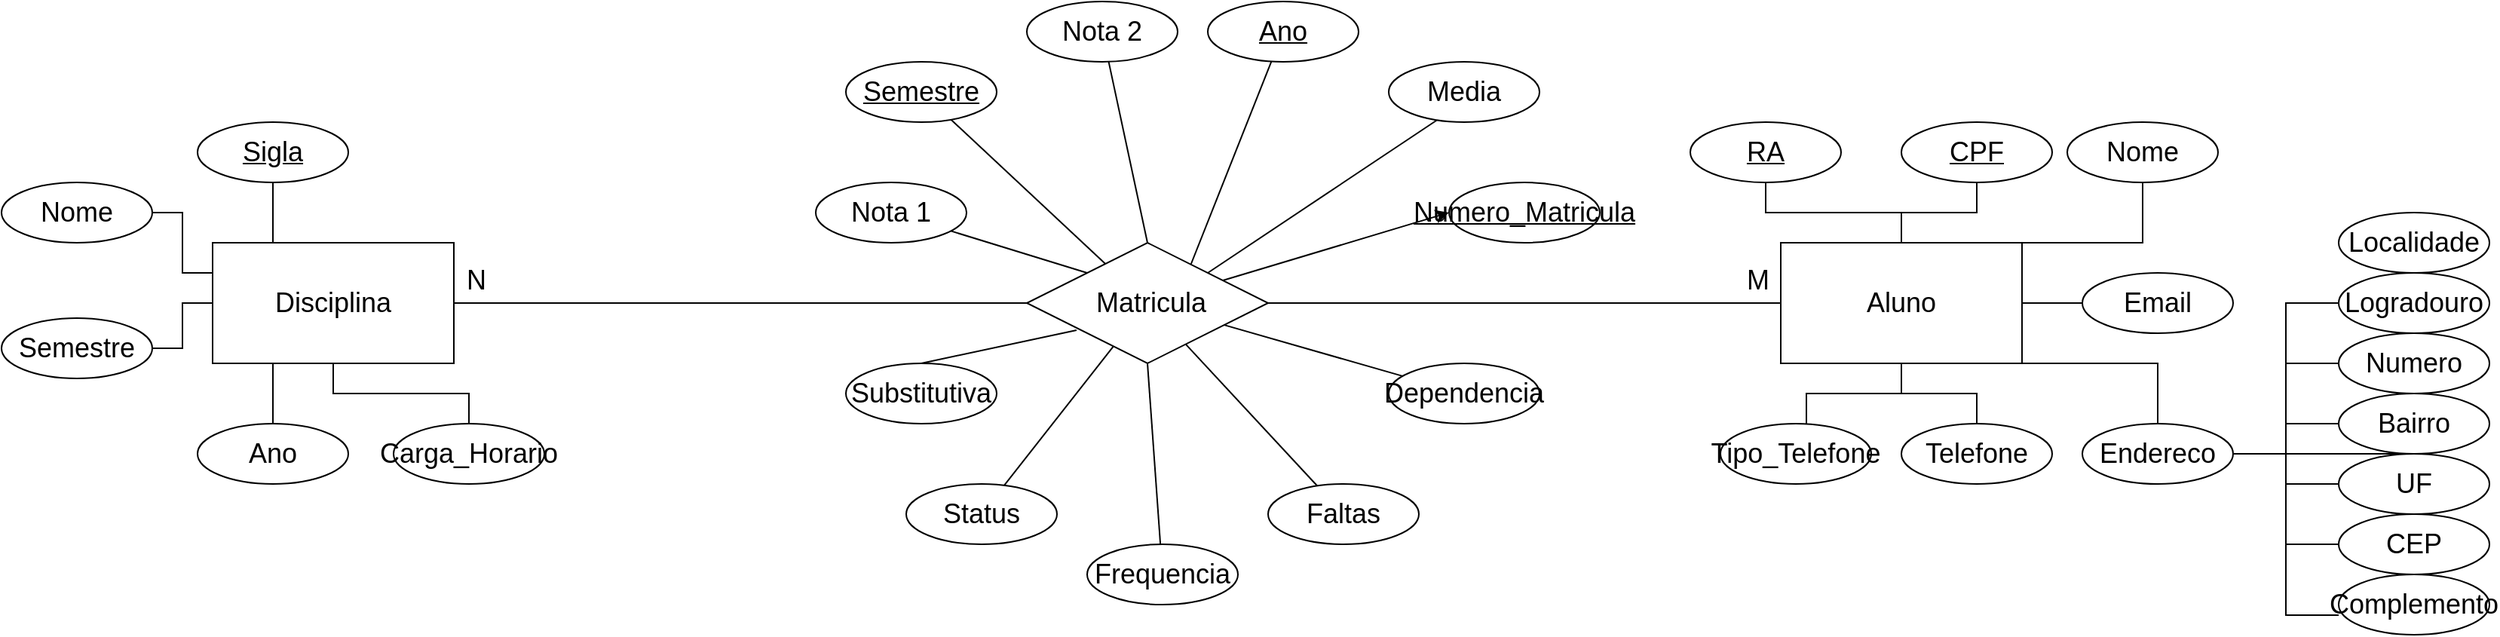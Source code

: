 <mxfile version="16.5.1" type="device"><diagram id="R2lEEEUBdFMjLlhIrx00" name="Page-1"><mxGraphModel dx="1902" dy="1257" grid="1" gridSize="10" guides="1" tooltips="1" connect="1" arrows="1" fold="1" page="0" pageScale="1" pageWidth="850" pageHeight="1100" math="0" shadow="0" extFonts="Permanent Marker^https://fonts.googleapis.com/css?family=Permanent+Marker"><root><mxCell id="0"/><mxCell id="1" parent="0"/><mxCell id="Q3evpuUXSJVmmvy_ZkUt-48" style="edgeStyle=orthogonalEdgeStyle;rounded=0;orthogonalLoop=1;jettySize=auto;html=1;exitX=0;exitY=0.25;exitDx=0;exitDy=0;entryX=1;entryY=0.5;entryDx=0;entryDy=0;fontSize=18;endArrow=none;endFill=0;" parent="1" source="Q3evpuUXSJVmmvy_ZkUt-1" target="Q3evpuUXSJVmmvy_ZkUt-38" edge="1"><mxGeometry relative="1" as="geometry"/></mxCell><mxCell id="Q3evpuUXSJVmmvy_ZkUt-50" style="edgeStyle=orthogonalEdgeStyle;rounded=0;orthogonalLoop=1;jettySize=auto;html=1;fontSize=18;endArrow=none;endFill=0;entryX=1;entryY=0.5;entryDx=0;entryDy=0;" parent="1" source="Q3evpuUXSJVmmvy_ZkUt-1" target="Q3evpuUXSJVmmvy_ZkUt-45" edge="1"><mxGeometry relative="1" as="geometry"><mxPoint x="-330" y="150" as="targetPoint"/></mxGeometry></mxCell><mxCell id="Q3evpuUXSJVmmvy_ZkUt-51" style="edgeStyle=orthogonalEdgeStyle;rounded=0;orthogonalLoop=1;jettySize=auto;html=1;exitX=0.25;exitY=1;exitDx=0;exitDy=0;entryX=0.5;entryY=0;entryDx=0;entryDy=0;fontSize=18;endArrow=none;endFill=0;" parent="1" source="Q3evpuUXSJVmmvy_ZkUt-1" target="Q3evpuUXSJVmmvy_ZkUt-46" edge="1"><mxGeometry relative="1" as="geometry"/></mxCell><mxCell id="Q3evpuUXSJVmmvy_ZkUt-62" style="edgeStyle=orthogonalEdgeStyle;rounded=0;orthogonalLoop=1;jettySize=auto;html=1;entryX=0.5;entryY=1;entryDx=0;entryDy=0;fontSize=18;endArrow=none;endFill=0;exitX=0.25;exitY=0;exitDx=0;exitDy=0;" parent="1" source="Q3evpuUXSJVmmvy_ZkUt-1" target="Q3evpuUXSJVmmvy_ZkUt-39" edge="1"><mxGeometry relative="1" as="geometry"/></mxCell><mxCell id="Q3evpuUXSJVmmvy_ZkUt-63" style="edgeStyle=orthogonalEdgeStyle;rounded=0;orthogonalLoop=1;jettySize=auto;html=1;entryX=0;entryY=0.5;entryDx=0;entryDy=0;fontSize=18;endArrow=none;endFill=0;" parent="1" source="Q3evpuUXSJVmmvy_ZkUt-1" target="Q3evpuUXSJVmmvy_ZkUt-11" edge="1"><mxGeometry relative="1" as="geometry"/></mxCell><mxCell id="Q3evpuUXSJVmmvy_ZkUt-65" style="edgeStyle=orthogonalEdgeStyle;rounded=0;orthogonalLoop=1;jettySize=auto;html=1;entryX=0.5;entryY=0;entryDx=0;entryDy=0;fontSize=18;endArrow=none;endFill=0;" parent="1" source="Q3evpuUXSJVmmvy_ZkUt-1" target="Q3evpuUXSJVmmvy_ZkUt-64" edge="1"><mxGeometry relative="1" as="geometry"/></mxCell><mxCell id="Q3evpuUXSJVmmvy_ZkUt-1" value="Disciplina" style="rounded=0;whiteSpace=wrap;html=1;fontSize=18;" parent="1" vertex="1"><mxGeometry x="-300" y="80" width="160" height="80" as="geometry"/></mxCell><mxCell id="Q3evpuUXSJVmmvy_ZkUt-40" style="rounded=0;orthogonalLoop=1;jettySize=auto;html=1;exitX=0;exitY=0;exitDx=0;exitDy=0;fontSize=18;endArrow=none;endFill=0;" parent="1" source="Q3evpuUXSJVmmvy_ZkUt-11" target="Q3evpuUXSJVmmvy_ZkUt-35" edge="1"><mxGeometry relative="1" as="geometry"/></mxCell><mxCell id="Q3evpuUXSJVmmvy_ZkUt-41" style="rounded=0;orthogonalLoop=1;jettySize=auto;html=1;exitX=0.5;exitY=0;exitDx=0;exitDy=0;fontSize=18;endArrow=none;endFill=0;" parent="1" source="Q3evpuUXSJVmmvy_ZkUt-11" target="Q3evpuUXSJVmmvy_ZkUt-36" edge="1"><mxGeometry relative="1" as="geometry"/></mxCell><mxCell id="Q3evpuUXSJVmmvy_ZkUt-42" style="rounded=0;orthogonalLoop=1;jettySize=auto;html=1;exitX=1;exitY=0;exitDx=0;exitDy=0;entryX=0.33;entryY=0.95;entryDx=0;entryDy=0;fontSize=18;endArrow=none;endFill=0;entryPerimeter=0;" parent="1" source="Q3evpuUXSJVmmvy_ZkUt-11" target="Q3evpuUXSJVmmvy_ZkUt-37" edge="1"><mxGeometry relative="1" as="geometry"/></mxCell><mxCell id="Q3evpuUXSJVmmvy_ZkUt-44" style="rounded=0;orthogonalLoop=1;jettySize=auto;html=1;exitX=0.206;exitY=0.725;exitDx=0;exitDy=0;entryX=0.5;entryY=0;entryDx=0;entryDy=0;fontSize=18;endArrow=none;endFill=0;exitPerimeter=0;" parent="1" source="Q3evpuUXSJVmmvy_ZkUt-11" target="Q3evpuUXSJVmmvy_ZkUt-43" edge="1"><mxGeometry relative="1" as="geometry"/></mxCell><mxCell id="Q3evpuUXSJVmmvy_ZkUt-54" style="edgeStyle=orthogonalEdgeStyle;rounded=0;orthogonalLoop=1;jettySize=auto;html=1;exitX=1;exitY=0.5;exitDx=0;exitDy=0;entryX=0;entryY=0.5;entryDx=0;entryDy=0;fontSize=18;endArrow=none;endFill=0;" parent="1" source="Q3evpuUXSJVmmvy_ZkUt-11" target="Q3evpuUXSJVmmvy_ZkUt-17" edge="1"><mxGeometry relative="1" as="geometry"/></mxCell><mxCell id="rxflT_1f4xsXfsBWjPPX-19" style="edgeStyle=none;rounded=0;orthogonalLoop=1;jettySize=auto;html=1;fontSize=18;endArrow=none;endFill=0;" parent="1" source="Q3evpuUXSJVmmvy_ZkUt-11" target="rxflT_1f4xsXfsBWjPPX-18" edge="1"><mxGeometry relative="1" as="geometry"/></mxCell><mxCell id="rxflT_1f4xsXfsBWjPPX-24" style="edgeStyle=none;rounded=0;orthogonalLoop=1;jettySize=auto;html=1;fontSize=18;endArrow=none;endFill=0;" parent="1" source="Q3evpuUXSJVmmvy_ZkUt-11" target="rxflT_1f4xsXfsBWjPPX-23" edge="1"><mxGeometry relative="1" as="geometry"/></mxCell><mxCell id="kd1MwmjZUj6fBP1nnp9i-2" style="rounded=0;orthogonalLoop=1;jettySize=auto;html=1;entryX=0;entryY=0.5;entryDx=0;entryDy=0;" edge="1" parent="1" source="Q3evpuUXSJVmmvy_ZkUt-11" target="kd1MwmjZUj6fBP1nnp9i-1"><mxGeometry relative="1" as="geometry"/></mxCell><mxCell id="Q3evpuUXSJVmmvy_ZkUt-11" value="&amp;nbsp;Matricula" style="rhombus;whiteSpace=wrap;html=1;fontSize=18;" parent="1" vertex="1"><mxGeometry x="240" y="80" width="160" height="80" as="geometry"/></mxCell><mxCell id="Q3evpuUXSJVmmvy_ZkUt-28" style="edgeStyle=orthogonalEdgeStyle;rounded=0;orthogonalLoop=1;jettySize=auto;html=1;entryX=0;entryY=0.5;entryDx=0;entryDy=0;fontSize=18;endArrow=none;endFill=0;" parent="1" source="Q3evpuUXSJVmmvy_ZkUt-17" target="Q3evpuUXSJVmmvy_ZkUt-26" edge="1"><mxGeometry relative="1" as="geometry"/></mxCell><mxCell id="Q3evpuUXSJVmmvy_ZkUt-29" style="edgeStyle=orthogonalEdgeStyle;rounded=0;orthogonalLoop=1;jettySize=auto;html=1;entryX=0.5;entryY=1;entryDx=0;entryDy=0;fontSize=18;endArrow=none;endFill=0;" parent="1" source="Q3evpuUXSJVmmvy_ZkUt-17" target="Q3evpuUXSJVmmvy_ZkUt-21" edge="1"><mxGeometry relative="1" as="geometry"/></mxCell><mxCell id="Q3evpuUXSJVmmvy_ZkUt-30" style="edgeStyle=orthogonalEdgeStyle;rounded=0;orthogonalLoop=1;jettySize=auto;html=1;entryX=0.5;entryY=1;entryDx=0;entryDy=0;fontSize=18;endArrow=none;endFill=0;" parent="1" source="Q3evpuUXSJVmmvy_ZkUt-17" target="Q3evpuUXSJVmmvy_ZkUt-22" edge="1"><mxGeometry relative="1" as="geometry"/></mxCell><mxCell id="Q3evpuUXSJVmmvy_ZkUt-31" style="edgeStyle=orthogonalEdgeStyle;rounded=0;orthogonalLoop=1;jettySize=auto;html=1;entryX=0.5;entryY=1;entryDx=0;entryDy=0;fontSize=18;endArrow=none;endFill=0;" parent="1" source="Q3evpuUXSJVmmvy_ZkUt-17" target="Q3evpuUXSJVmmvy_ZkUt-23" edge="1"><mxGeometry relative="1" as="geometry"><Array as="points"><mxPoint x="980" y="80"/></Array></mxGeometry></mxCell><mxCell id="Q3evpuUXSJVmmvy_ZkUt-32" style="edgeStyle=orthogonalEdgeStyle;rounded=0;orthogonalLoop=1;jettySize=auto;html=1;entryX=0.57;entryY=0.025;entryDx=0;entryDy=0;entryPerimeter=0;fontSize=18;endArrow=none;endFill=0;" parent="1" source="Q3evpuUXSJVmmvy_ZkUt-17" target="Q3evpuUXSJVmmvy_ZkUt-25" edge="1"><mxGeometry relative="1" as="geometry"/></mxCell><mxCell id="Q3evpuUXSJVmmvy_ZkUt-33" style="edgeStyle=orthogonalEdgeStyle;rounded=0;orthogonalLoop=1;jettySize=auto;html=1;fontSize=18;endArrow=none;endFill=0;" parent="1" source="Q3evpuUXSJVmmvy_ZkUt-17" target="Q3evpuUXSJVmmvy_ZkUt-24" edge="1"><mxGeometry relative="1" as="geometry"/></mxCell><mxCell id="Q3evpuUXSJVmmvy_ZkUt-34" style="edgeStyle=orthogonalEdgeStyle;rounded=0;orthogonalLoop=1;jettySize=auto;html=1;fontSize=18;endArrow=none;endFill=0;entryX=0.5;entryY=0;entryDx=0;entryDy=0;" parent="1" source="Q3evpuUXSJVmmvy_ZkUt-17" target="Q3evpuUXSJVmmvy_ZkUt-27" edge="1"><mxGeometry relative="1" as="geometry"><Array as="points"><mxPoint x="990" y="160"/></Array></mxGeometry></mxCell><mxCell id="Q3evpuUXSJVmmvy_ZkUt-17" value="Aluno" style="rounded=0;whiteSpace=wrap;html=1;fontSize=18;" parent="1" vertex="1"><mxGeometry x="740" y="80" width="160" height="80" as="geometry"/></mxCell><mxCell id="Q3evpuUXSJVmmvy_ZkUt-21" value="&lt;u&gt;RA&lt;/u&gt;" style="ellipse;whiteSpace=wrap;html=1;align=center;fontSize=18;" parent="1" vertex="1"><mxGeometry x="680" width="100" height="40" as="geometry"/></mxCell><mxCell id="Q3evpuUXSJVmmvy_ZkUt-22" value="&lt;u&gt;CPF&lt;/u&gt;" style="ellipse;whiteSpace=wrap;html=1;align=center;fontSize=18;" parent="1" vertex="1"><mxGeometry x="820" width="100" height="40" as="geometry"/></mxCell><mxCell id="Q3evpuUXSJVmmvy_ZkUt-23" value="Nome" style="ellipse;whiteSpace=wrap;html=1;align=center;fontSize=18;" parent="1" vertex="1"><mxGeometry x="930" width="100" height="40" as="geometry"/></mxCell><mxCell id="Q3evpuUXSJVmmvy_ZkUt-24" value="Telefone" style="ellipse;whiteSpace=wrap;html=1;align=center;fontSize=18;" parent="1" vertex="1"><mxGeometry x="820" y="200" width="100" height="40" as="geometry"/></mxCell><mxCell id="Q3evpuUXSJVmmvy_ZkUt-25" value="Tipo_Telefone" style="ellipse;whiteSpace=wrap;html=1;align=center;fontSize=18;" parent="1" vertex="1"><mxGeometry x="700" y="200" width="100" height="40" as="geometry"/></mxCell><mxCell id="Q3evpuUXSJVmmvy_ZkUt-26" value="Email" style="ellipse;whiteSpace=wrap;html=1;align=center;fontSize=18;direction=east;" parent="1" vertex="1"><mxGeometry x="940" y="100" width="100" height="40" as="geometry"/></mxCell><mxCell id="rxflT_1f4xsXfsBWjPPX-2" value="" style="edgeStyle=orthogonalEdgeStyle;rounded=0;orthogonalLoop=1;jettySize=auto;html=1;fontSize=18;endArrow=none;endFill=0;" parent="1" source="Q3evpuUXSJVmmvy_ZkUt-27" target="rxflT_1f4xsXfsBWjPPX-1" edge="1"><mxGeometry relative="1" as="geometry"/></mxCell><mxCell id="rxflT_1f4xsXfsBWjPPX-9" style="edgeStyle=orthogonalEdgeStyle;rounded=0;orthogonalLoop=1;jettySize=auto;html=1;entryX=0;entryY=0.5;entryDx=0;entryDy=0;fontSize=18;endArrow=none;endFill=0;" parent="1" source="Q3evpuUXSJVmmvy_ZkUt-27" target="rxflT_1f4xsXfsBWjPPX-3" edge="1"><mxGeometry relative="1" as="geometry"/></mxCell><mxCell id="rxflT_1f4xsXfsBWjPPX-10" style="edgeStyle=orthogonalEdgeStyle;rounded=0;orthogonalLoop=1;jettySize=auto;html=1;entryX=0;entryY=0.5;entryDx=0;entryDy=0;fontSize=18;endArrow=none;endFill=0;" parent="1" source="Q3evpuUXSJVmmvy_ZkUt-27" target="rxflT_1f4xsXfsBWjPPX-4" edge="1"><mxGeometry relative="1" as="geometry"/></mxCell><mxCell id="rxflT_1f4xsXfsBWjPPX-11" style="edgeStyle=orthogonalEdgeStyle;rounded=0;orthogonalLoop=1;jettySize=auto;html=1;entryX=0;entryY=0.5;entryDx=0;entryDy=0;fontSize=18;endArrow=none;endFill=0;" parent="1" source="Q3evpuUXSJVmmvy_ZkUt-27" target="rxflT_1f4xsXfsBWjPPX-5" edge="1"><mxGeometry relative="1" as="geometry"/></mxCell><mxCell id="rxflT_1f4xsXfsBWjPPX-12" style="edgeStyle=orthogonalEdgeStyle;rounded=0;orthogonalLoop=1;jettySize=auto;html=1;entryX=0;entryY=0.5;entryDx=0;entryDy=0;fontSize=18;endArrow=none;endFill=0;" parent="1" source="Q3evpuUXSJVmmvy_ZkUt-27" target="rxflT_1f4xsXfsBWjPPX-6" edge="1"><mxGeometry relative="1" as="geometry"/></mxCell><mxCell id="rxflT_1f4xsXfsBWjPPX-13" style="edgeStyle=orthogonalEdgeStyle;rounded=0;orthogonalLoop=1;jettySize=auto;html=1;entryX=0;entryY=0.5;entryDx=0;entryDy=0;fontSize=18;endArrow=none;endFill=0;" parent="1" source="Q3evpuUXSJVmmvy_ZkUt-27" target="rxflT_1f4xsXfsBWjPPX-7" edge="1"><mxGeometry relative="1" as="geometry"/></mxCell><mxCell id="rxflT_1f4xsXfsBWjPPX-14" style="edgeStyle=orthogonalEdgeStyle;rounded=0;orthogonalLoop=1;jettySize=auto;html=1;entryX=0;entryY=0.675;entryDx=0;entryDy=0;entryPerimeter=0;fontSize=18;endArrow=none;endFill=0;" parent="1" source="Q3evpuUXSJVmmvy_ZkUt-27" target="rxflT_1f4xsXfsBWjPPX-8" edge="1"><mxGeometry relative="1" as="geometry"/></mxCell><mxCell id="Q3evpuUXSJVmmvy_ZkUt-27" value="Endereco" style="ellipse;whiteSpace=wrap;html=1;align=center;fontSize=18;" parent="1" vertex="1"><mxGeometry x="940" y="200" width="100" height="40" as="geometry"/></mxCell><mxCell id="Q3evpuUXSJVmmvy_ZkUt-35" value="Nota 1" style="ellipse;whiteSpace=wrap;html=1;align=center;fontSize=18;" parent="1" vertex="1"><mxGeometry x="100" y="40" width="100" height="40" as="geometry"/></mxCell><mxCell id="Q3evpuUXSJVmmvy_ZkUt-36" value="Nota 2" style="ellipse;whiteSpace=wrap;html=1;align=center;fontSize=18;" parent="1" vertex="1"><mxGeometry x="240" y="-80" width="100" height="40" as="geometry"/></mxCell><mxCell id="Q3evpuUXSJVmmvy_ZkUt-37" value="Media" style="ellipse;whiteSpace=wrap;html=1;align=center;fontSize=18;" parent="1" vertex="1"><mxGeometry x="480" y="-40" width="100" height="40" as="geometry"/></mxCell><mxCell id="Q3evpuUXSJVmmvy_ZkUt-38" value="Nome" style="ellipse;whiteSpace=wrap;html=1;align=center;fontSize=18;" parent="1" vertex="1"><mxGeometry x="-440" y="40" width="100" height="40" as="geometry"/></mxCell><mxCell id="Q3evpuUXSJVmmvy_ZkUt-39" value="&lt;u&gt;Sigla&lt;/u&gt;" style="ellipse;whiteSpace=wrap;html=1;align=center;fontSize=18;" parent="1" vertex="1"><mxGeometry x="-310" width="100" height="40" as="geometry"/></mxCell><mxCell id="Q3evpuUXSJVmmvy_ZkUt-43" value="Substitutiva" style="ellipse;whiteSpace=wrap;html=1;align=center;fontSize=18;" parent="1" vertex="1"><mxGeometry x="120" y="160" width="100" height="40" as="geometry"/></mxCell><mxCell id="Q3evpuUXSJVmmvy_ZkUt-45" value="Semestre" style="ellipse;whiteSpace=wrap;html=1;align=center;fontSize=18;" parent="1" vertex="1"><mxGeometry x="-440" y="130" width="100" height="40" as="geometry"/></mxCell><mxCell id="Q3evpuUXSJVmmvy_ZkUt-46" value="Ano" style="ellipse;whiteSpace=wrap;html=1;align=center;fontSize=18;" parent="1" vertex="1"><mxGeometry x="-310" y="200" width="100" height="40" as="geometry"/></mxCell><mxCell id="Q3evpuUXSJVmmvy_ZkUt-64" value="Carga_Horario" style="ellipse;whiteSpace=wrap;html=1;align=center;fontSize=18;" parent="1" vertex="1"><mxGeometry x="-180" y="200" width="100" height="40" as="geometry"/></mxCell><mxCell id="rxflT_1f4xsXfsBWjPPX-1" value="Localidade" style="ellipse;whiteSpace=wrap;html=1;align=center;fontSize=18;" parent="1" vertex="1"><mxGeometry x="1110" y="60" width="100" height="40" as="geometry"/></mxCell><mxCell id="rxflT_1f4xsXfsBWjPPX-3" value="Logradouro" style="ellipse;whiteSpace=wrap;html=1;align=center;fontSize=18;" parent="1" vertex="1"><mxGeometry x="1110" y="100" width="100" height="40" as="geometry"/></mxCell><mxCell id="rxflT_1f4xsXfsBWjPPX-4" value="Numero" style="ellipse;whiteSpace=wrap;html=1;align=center;fontSize=18;" parent="1" vertex="1"><mxGeometry x="1110" y="140" width="100" height="40" as="geometry"/></mxCell><mxCell id="rxflT_1f4xsXfsBWjPPX-5" value="Bairro" style="ellipse;whiteSpace=wrap;html=1;align=center;fontSize=18;" parent="1" vertex="1"><mxGeometry x="1110" y="180" width="100" height="40" as="geometry"/></mxCell><mxCell id="rxflT_1f4xsXfsBWjPPX-6" value="UF" style="ellipse;whiteSpace=wrap;html=1;align=center;fontSize=18;" parent="1" vertex="1"><mxGeometry x="1110" y="220" width="100" height="40" as="geometry"/></mxCell><mxCell id="rxflT_1f4xsXfsBWjPPX-7" value="CEP" style="ellipse;whiteSpace=wrap;html=1;align=center;fontSize=18;" parent="1" vertex="1"><mxGeometry x="1110" y="260" width="100" height="40" as="geometry"/></mxCell><mxCell id="rxflT_1f4xsXfsBWjPPX-8" value="Complemento" style="ellipse;whiteSpace=wrap;html=1;align=center;fontSize=18;" parent="1" vertex="1"><mxGeometry x="1110" y="300" width="100" height="40" as="geometry"/></mxCell><mxCell id="rxflT_1f4xsXfsBWjPPX-16" style="rounded=0;orthogonalLoop=1;jettySize=auto;html=1;entryX=0.5;entryY=1;entryDx=0;entryDy=0;fontSize=18;endArrow=none;endFill=0;" parent="1" source="rxflT_1f4xsXfsBWjPPX-15" target="Q3evpuUXSJVmmvy_ZkUt-11" edge="1"><mxGeometry relative="1" as="geometry"/></mxCell><mxCell id="rxflT_1f4xsXfsBWjPPX-15" value="Frequencia" style="ellipse;whiteSpace=wrap;html=1;align=center;fontSize=18;" parent="1" vertex="1"><mxGeometry x="280" y="280" width="100" height="40" as="geometry"/></mxCell><mxCell id="rxflT_1f4xsXfsBWjPPX-21" style="edgeStyle=none;rounded=0;orthogonalLoop=1;jettySize=auto;html=1;fontSize=18;endArrow=none;endFill=0;" parent="1" source="rxflT_1f4xsXfsBWjPPX-17" target="Q3evpuUXSJVmmvy_ZkUt-11" edge="1"><mxGeometry relative="1" as="geometry"/></mxCell><mxCell id="rxflT_1f4xsXfsBWjPPX-17" value="&lt;u&gt;Semestre&lt;/u&gt;" style="ellipse;whiteSpace=wrap;html=1;align=center;fontSize=18;" parent="1" vertex="1"><mxGeometry x="120" y="-40" width="100" height="40" as="geometry"/></mxCell><mxCell id="rxflT_1f4xsXfsBWjPPX-18" value="Status" style="ellipse;whiteSpace=wrap;html=1;align=center;fontSize=18;" parent="1" vertex="1"><mxGeometry x="160" y="240" width="100" height="40" as="geometry"/></mxCell><mxCell id="rxflT_1f4xsXfsBWjPPX-22" style="edgeStyle=none;rounded=0;orthogonalLoop=1;jettySize=auto;html=1;entryX=0.681;entryY=0.175;entryDx=0;entryDy=0;entryPerimeter=0;fontSize=18;endArrow=none;endFill=0;" parent="1" source="rxflT_1f4xsXfsBWjPPX-20" target="Q3evpuUXSJVmmvy_ZkUt-11" edge="1"><mxGeometry relative="1" as="geometry"/></mxCell><mxCell id="rxflT_1f4xsXfsBWjPPX-20" value="&lt;u&gt;Ano&lt;/u&gt;" style="ellipse;whiteSpace=wrap;html=1;align=center;fontSize=18;" parent="1" vertex="1"><mxGeometry x="360" y="-80" width="100" height="40" as="geometry"/></mxCell><mxCell id="rxflT_1f4xsXfsBWjPPX-23" value="Faltas" style="ellipse;whiteSpace=wrap;html=1;align=center;fontSize=18;" parent="1" vertex="1"><mxGeometry x="400" y="240" width="100" height="40" as="geometry"/></mxCell><mxCell id="rxflT_1f4xsXfsBWjPPX-26" value="M" style="text;html=1;strokeColor=none;fillColor=none;align=center;verticalAlign=middle;whiteSpace=wrap;rounded=0;fontSize=18;" parent="1" vertex="1"><mxGeometry x="710" y="90" width="30" height="30" as="geometry"/></mxCell><mxCell id="rxflT_1f4xsXfsBWjPPX-27" value="N" style="text;html=1;strokeColor=none;fillColor=none;align=center;verticalAlign=middle;whiteSpace=wrap;rounded=0;fontSize=18;" parent="1" vertex="1"><mxGeometry x="-140" y="90" width="30" height="30" as="geometry"/></mxCell><mxCell id="rxflT_1f4xsXfsBWjPPX-30" style="edgeStyle=none;rounded=0;orthogonalLoop=1;jettySize=auto;html=1;fontSize=18;endArrow=none;endFill=0;" parent="1" source="rxflT_1f4xsXfsBWjPPX-29" target="Q3evpuUXSJVmmvy_ZkUt-11" edge="1"><mxGeometry relative="1" as="geometry"/></mxCell><mxCell id="rxflT_1f4xsXfsBWjPPX-29" value="Dependencia" style="ellipse;whiteSpace=wrap;html=1;align=center;fontSize=18;" parent="1" vertex="1"><mxGeometry x="480" y="160" width="100" height="40" as="geometry"/></mxCell><mxCell id="kd1MwmjZUj6fBP1nnp9i-1" value="&lt;u&gt;Numero_Matricula&lt;/u&gt;" style="ellipse;whiteSpace=wrap;html=1;align=center;fontSize=18;" vertex="1" parent="1"><mxGeometry x="520" y="40" width="100" height="40" as="geometry"/></mxCell></root></mxGraphModel></diagram></mxfile>